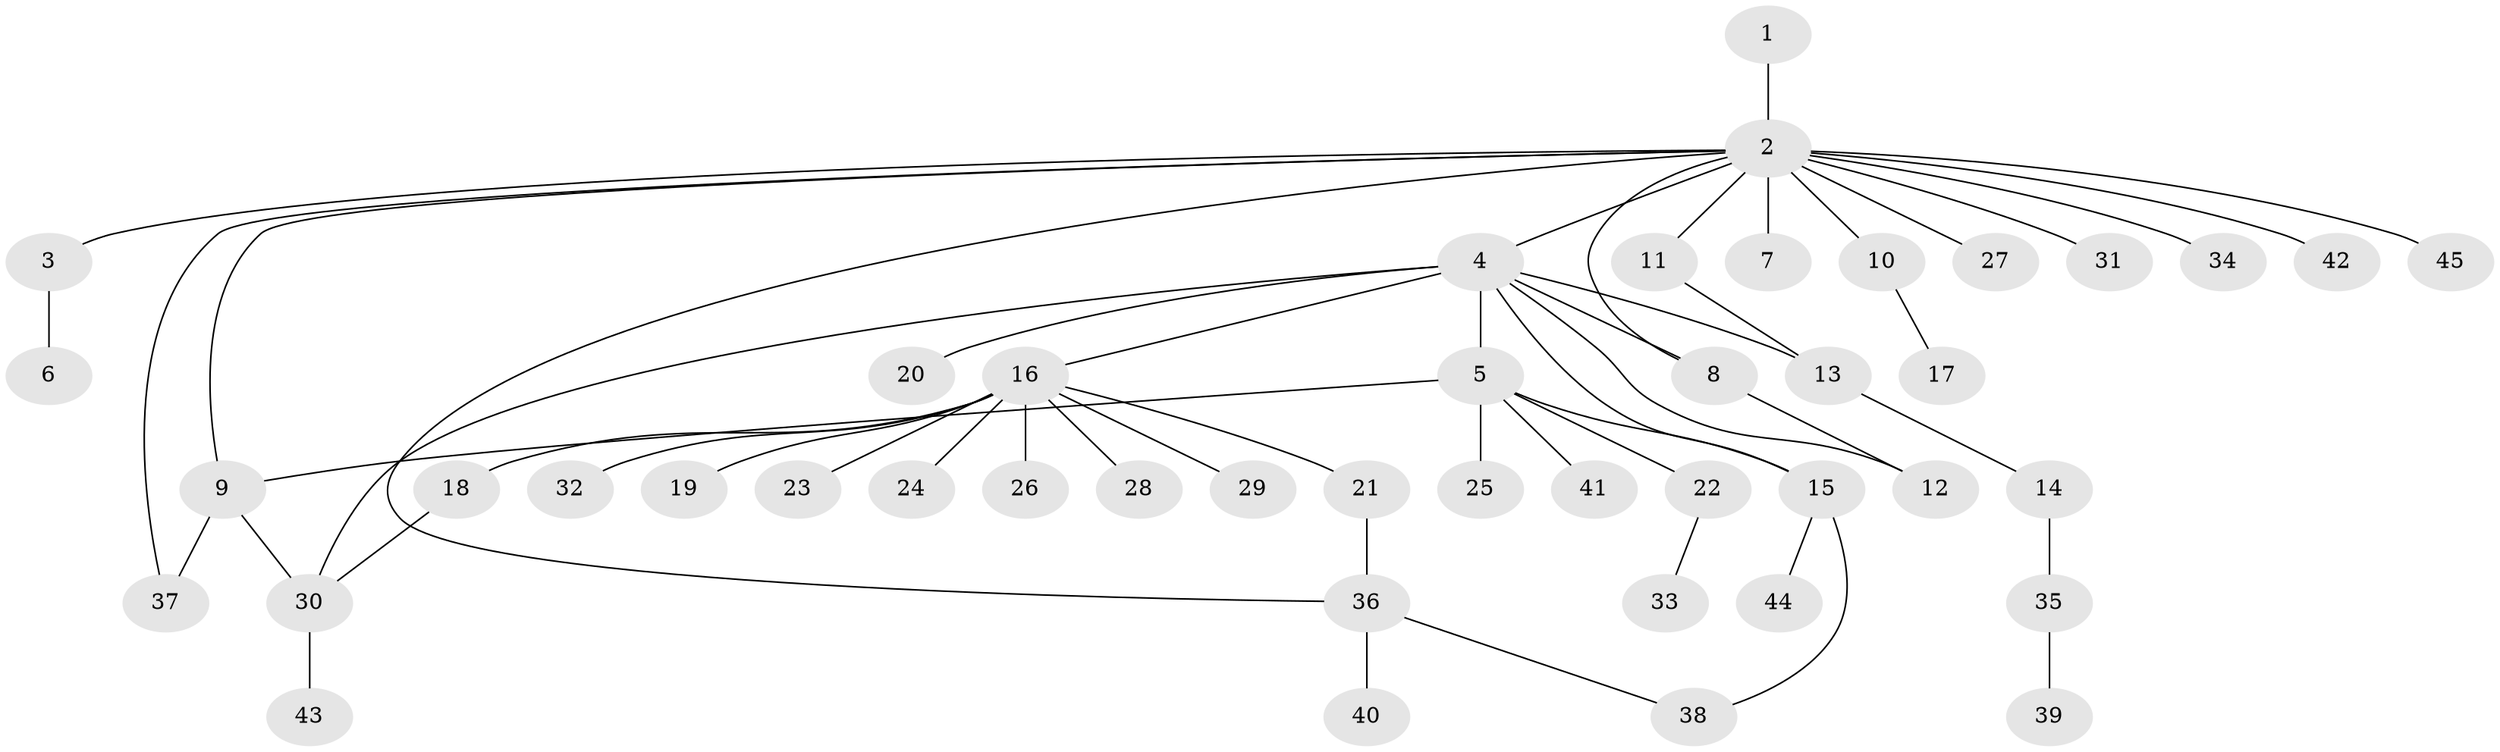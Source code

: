 // original degree distribution, {1: 0.4942528735632184, 18: 0.011494252873563218, 3: 0.13793103448275862, 23: 0.011494252873563218, 5: 0.022988505747126436, 2: 0.25287356321839083, 4: 0.05747126436781609, 12: 0.011494252873563218}
// Generated by graph-tools (version 1.1) at 2025/35/03/09/25 02:35:45]
// undirected, 45 vertices, 54 edges
graph export_dot {
graph [start="1"]
  node [color=gray90,style=filled];
  1;
  2;
  3;
  4;
  5;
  6;
  7;
  8;
  9;
  10;
  11;
  12;
  13;
  14;
  15;
  16;
  17;
  18;
  19;
  20;
  21;
  22;
  23;
  24;
  25;
  26;
  27;
  28;
  29;
  30;
  31;
  32;
  33;
  34;
  35;
  36;
  37;
  38;
  39;
  40;
  41;
  42;
  43;
  44;
  45;
  1 -- 2 [weight=1.0];
  2 -- 3 [weight=1.0];
  2 -- 4 [weight=1.0];
  2 -- 7 [weight=1.0];
  2 -- 8 [weight=1.0];
  2 -- 9 [weight=1.0];
  2 -- 10 [weight=2.0];
  2 -- 11 [weight=1.0];
  2 -- 27 [weight=1.0];
  2 -- 31 [weight=1.0];
  2 -- 34 [weight=1.0];
  2 -- 36 [weight=1.0];
  2 -- 37 [weight=1.0];
  2 -- 42 [weight=1.0];
  2 -- 45 [weight=1.0];
  3 -- 6 [weight=1.0];
  4 -- 5 [weight=12.0];
  4 -- 8 [weight=2.0];
  4 -- 12 [weight=1.0];
  4 -- 13 [weight=1.0];
  4 -- 15 [weight=1.0];
  4 -- 16 [weight=1.0];
  4 -- 20 [weight=1.0];
  4 -- 30 [weight=2.0];
  5 -- 9 [weight=1.0];
  5 -- 15 [weight=2.0];
  5 -- 22 [weight=1.0];
  5 -- 25 [weight=1.0];
  5 -- 41 [weight=1.0];
  8 -- 12 [weight=2.0];
  9 -- 30 [weight=1.0];
  9 -- 37 [weight=1.0];
  10 -- 17 [weight=1.0];
  11 -- 13 [weight=1.0];
  13 -- 14 [weight=1.0];
  14 -- 35 [weight=1.0];
  15 -- 38 [weight=1.0];
  15 -- 44 [weight=1.0];
  16 -- 18 [weight=1.0];
  16 -- 19 [weight=1.0];
  16 -- 21 [weight=1.0];
  16 -- 23 [weight=1.0];
  16 -- 24 [weight=1.0];
  16 -- 26 [weight=1.0];
  16 -- 28 [weight=1.0];
  16 -- 29 [weight=1.0];
  16 -- 32 [weight=1.0];
  18 -- 30 [weight=2.0];
  21 -- 36 [weight=1.0];
  22 -- 33 [weight=1.0];
  30 -- 43 [weight=1.0];
  35 -- 39 [weight=1.0];
  36 -- 38 [weight=1.0];
  36 -- 40 [weight=1.0];
}
